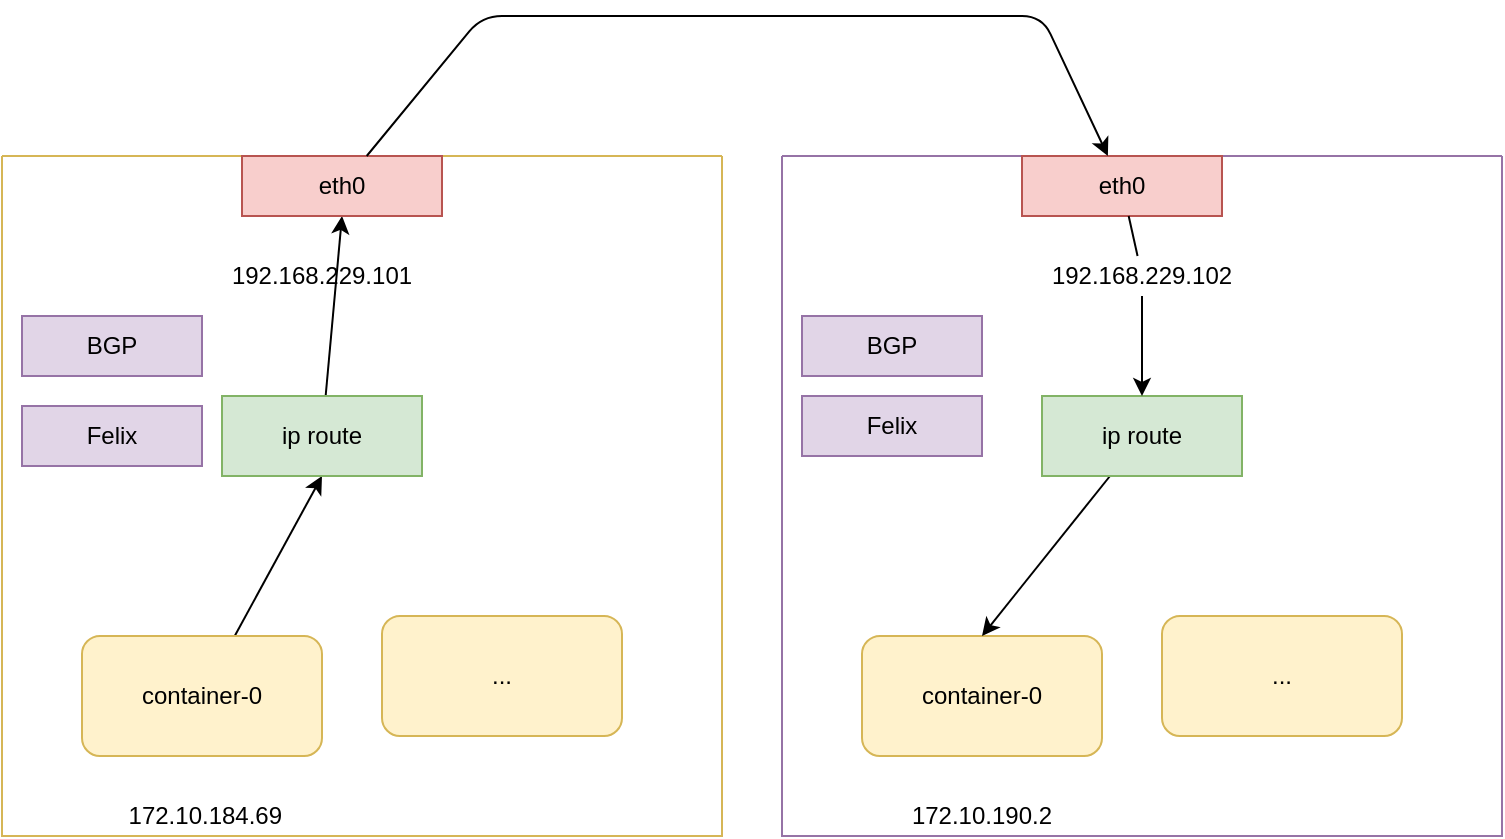 <mxfile>
    <diagram id="IzT_OrAzt1B9DVovvX5q" name="Page-1">
        <mxGraphModel dx="1408" dy="858" grid="1" gridSize="10" guides="1" tooltips="1" connect="1" arrows="1" fold="1" page="1" pageScale="1" pageWidth="850" pageHeight="1100" background="#ffffff" math="0" shadow="0">
            <root>
                <mxCell id="0"/>
                <mxCell id="1" parent="0"/>
                <mxCell id="13" value="" style="swimlane;startSize=0;fillColor=#e1d5e7;strokeColor=#9673a6;" parent="1" vertex="1">
                    <mxGeometry x="530" y="250" width="360" height="340" as="geometry"/>
                </mxCell>
                <mxCell id="15" value="container-0" style="rounded=1;whiteSpace=wrap;html=1;fillColor=#fff2cc;strokeColor=#d6b656;" parent="13" vertex="1">
                    <mxGeometry x="40" y="240" width="120" height="60" as="geometry"/>
                </mxCell>
                <mxCell id="16" value="..." style="rounded=1;whiteSpace=wrap;html=1;fillColor=#fff2cc;strokeColor=#d6b656;" parent="13" vertex="1">
                    <mxGeometry x="190" y="230" width="120" height="60" as="geometry"/>
                </mxCell>
                <mxCell id="45" style="edgeStyle=none;html=1;entryX=0.5;entryY=0;entryDx=0;entryDy=0;" parent="13" source="18" target="15" edge="1">
                    <mxGeometry relative="1" as="geometry"/>
                </mxCell>
                <mxCell id="18" value="ip route" style="rounded=0;whiteSpace=wrap;html=1;fillColor=#d5e8d4;strokeColor=#82b366;" parent="13" vertex="1">
                    <mxGeometry x="130" y="120" width="100" height="40" as="geometry"/>
                </mxCell>
                <mxCell id="42" value="" style="edgeStyle=none;html=1;startArrow=none;" parent="13" source="22" target="18" edge="1">
                    <mxGeometry relative="1" as="geometry"/>
                </mxCell>
                <mxCell id="21" value="eth0" style="rounded=0;whiteSpace=wrap;html=1;fillColor=#f8cecc;strokeColor=#b85450;" parent="13" vertex="1">
                    <mxGeometry x="120" width="100" height="30" as="geometry"/>
                </mxCell>
                <mxCell id="23" value="172.10.190.2" style="text;html=1;strokeColor=none;fillColor=none;align=center;verticalAlign=middle;whiteSpace=wrap;rounded=0;" parent="13" vertex="1">
                    <mxGeometry x="55" y="320" width="90" height="20" as="geometry"/>
                </mxCell>
                <mxCell id="39" value="BGP" style="rounded=0;whiteSpace=wrap;html=1;fillColor=#e1d5e7;strokeColor=#9673a6;" parent="13" vertex="1">
                    <mxGeometry x="10" y="80" width="90" height="30" as="geometry"/>
                </mxCell>
                <mxCell id="40" value="Felix" style="rounded=0;whiteSpace=wrap;html=1;fillColor=#e1d5e7;strokeColor=#9673a6;" parent="13" vertex="1">
                    <mxGeometry x="10" y="120" width="90" height="30" as="geometry"/>
                </mxCell>
                <mxCell id="44" value="" style="edgeStyle=none;html=1;endArrow=none;" parent="13" source="21" target="22" edge="1">
                    <mxGeometry relative="1" as="geometry">
                        <mxPoint x="698.8" y="280" as="sourcePoint"/>
                        <mxPoint x="691.6" y="370" as="targetPoint"/>
                    </mxGeometry>
                </mxCell>
                <mxCell id="22" value="192.168.229.102" style="text;html=1;strokeColor=none;fillColor=none;align=center;verticalAlign=middle;whiteSpace=wrap;rounded=0;" parent="13" vertex="1">
                    <mxGeometry x="110" y="50" width="140" height="20" as="geometry"/>
                </mxCell>
                <mxCell id="27" value="" style="swimlane;startSize=0;fillColor=#fff2cc;strokeColor=#d6b656;" parent="1" vertex="1">
                    <mxGeometry x="140" y="250" width="360" height="340" as="geometry"/>
                </mxCell>
                <mxCell id="28" style="edgeStyle=none;html=1;entryX=0.5;entryY=1;entryDx=0;entryDy=0;" parent="27" source="29" target="31" edge="1">
                    <mxGeometry relative="1" as="geometry"/>
                </mxCell>
                <mxCell id="29" value="container-0" style="rounded=1;whiteSpace=wrap;html=1;fillColor=#fff2cc;strokeColor=#d6b656;" parent="27" vertex="1">
                    <mxGeometry x="40" y="240" width="120" height="60" as="geometry"/>
                </mxCell>
                <mxCell id="30" value="..." style="rounded=1;whiteSpace=wrap;html=1;fillColor=#fff2cc;strokeColor=#d6b656;" parent="27" vertex="1">
                    <mxGeometry x="190" y="230" width="120" height="60" as="geometry"/>
                </mxCell>
                <mxCell id="41" style="edgeStyle=none;html=1;entryX=0.5;entryY=1;entryDx=0;entryDy=0;" parent="27" source="31" target="32" edge="1">
                    <mxGeometry relative="1" as="geometry"/>
                </mxCell>
                <mxCell id="31" value="ip route" style="rounded=0;whiteSpace=wrap;html=1;fillColor=#d5e8d4;strokeColor=#82b366;" parent="27" vertex="1">
                    <mxGeometry x="110" y="120" width="100" height="40" as="geometry"/>
                </mxCell>
                <mxCell id="32" value="eth0" style="rounded=0;whiteSpace=wrap;html=1;fillColor=#f8cecc;strokeColor=#b85450;" parent="27" vertex="1">
                    <mxGeometry x="120" width="100" height="30" as="geometry"/>
                </mxCell>
                <mxCell id="33" value="192.168.229.101" style="text;html=1;strokeColor=none;fillColor=none;align=center;verticalAlign=middle;whiteSpace=wrap;rounded=0;" parent="27" vertex="1">
                    <mxGeometry x="90" y="50" width="140" height="20" as="geometry"/>
                </mxCell>
                <mxCell id="34" value="&amp;nbsp;172.10.184.69" style="text;html=1;strokeColor=none;fillColor=none;align=center;verticalAlign=middle;whiteSpace=wrap;rounded=0;" parent="27" vertex="1">
                    <mxGeometry x="55" y="320" width="90" height="20" as="geometry"/>
                </mxCell>
                <mxCell id="37" value="BGP" style="rounded=0;whiteSpace=wrap;html=1;fillColor=#e1d5e7;strokeColor=#9673a6;" parent="27" vertex="1">
                    <mxGeometry x="10" y="80" width="90" height="30" as="geometry"/>
                </mxCell>
                <mxCell id="38" value="Felix" style="rounded=0;whiteSpace=wrap;html=1;fillColor=#e1d5e7;strokeColor=#9673a6;" parent="27" vertex="1">
                    <mxGeometry x="10" y="125" width="90" height="30" as="geometry"/>
                </mxCell>
                <mxCell id="36" style="edgeStyle=none;html=1;" parent="1" source="32" target="21" edge="1">
                    <mxGeometry relative="1" as="geometry">
                        <Array as="points">
                            <mxPoint x="380" y="180"/>
                            <mxPoint x="510" y="180"/>
                            <mxPoint x="660" y="180"/>
                        </Array>
                    </mxGeometry>
                </mxCell>
            </root>
        </mxGraphModel>
    </diagram>
</mxfile>